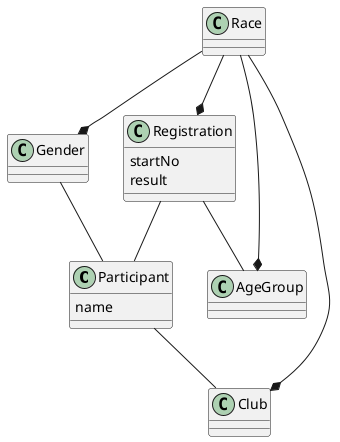 ﻿@startuml


class Participant {
  name
}

class Registration {
  startNo
  result
}

class AgeGroup {
}

class Gender {
}

class Club {
}

class Race {
}

Registration -- Participant
Participant -- Club
Registration -- AgeGroup
Gender -- Participant
Race --* Registration
Race --* AgeGroup
Race --* Gender
Race --* Club

@enduml
